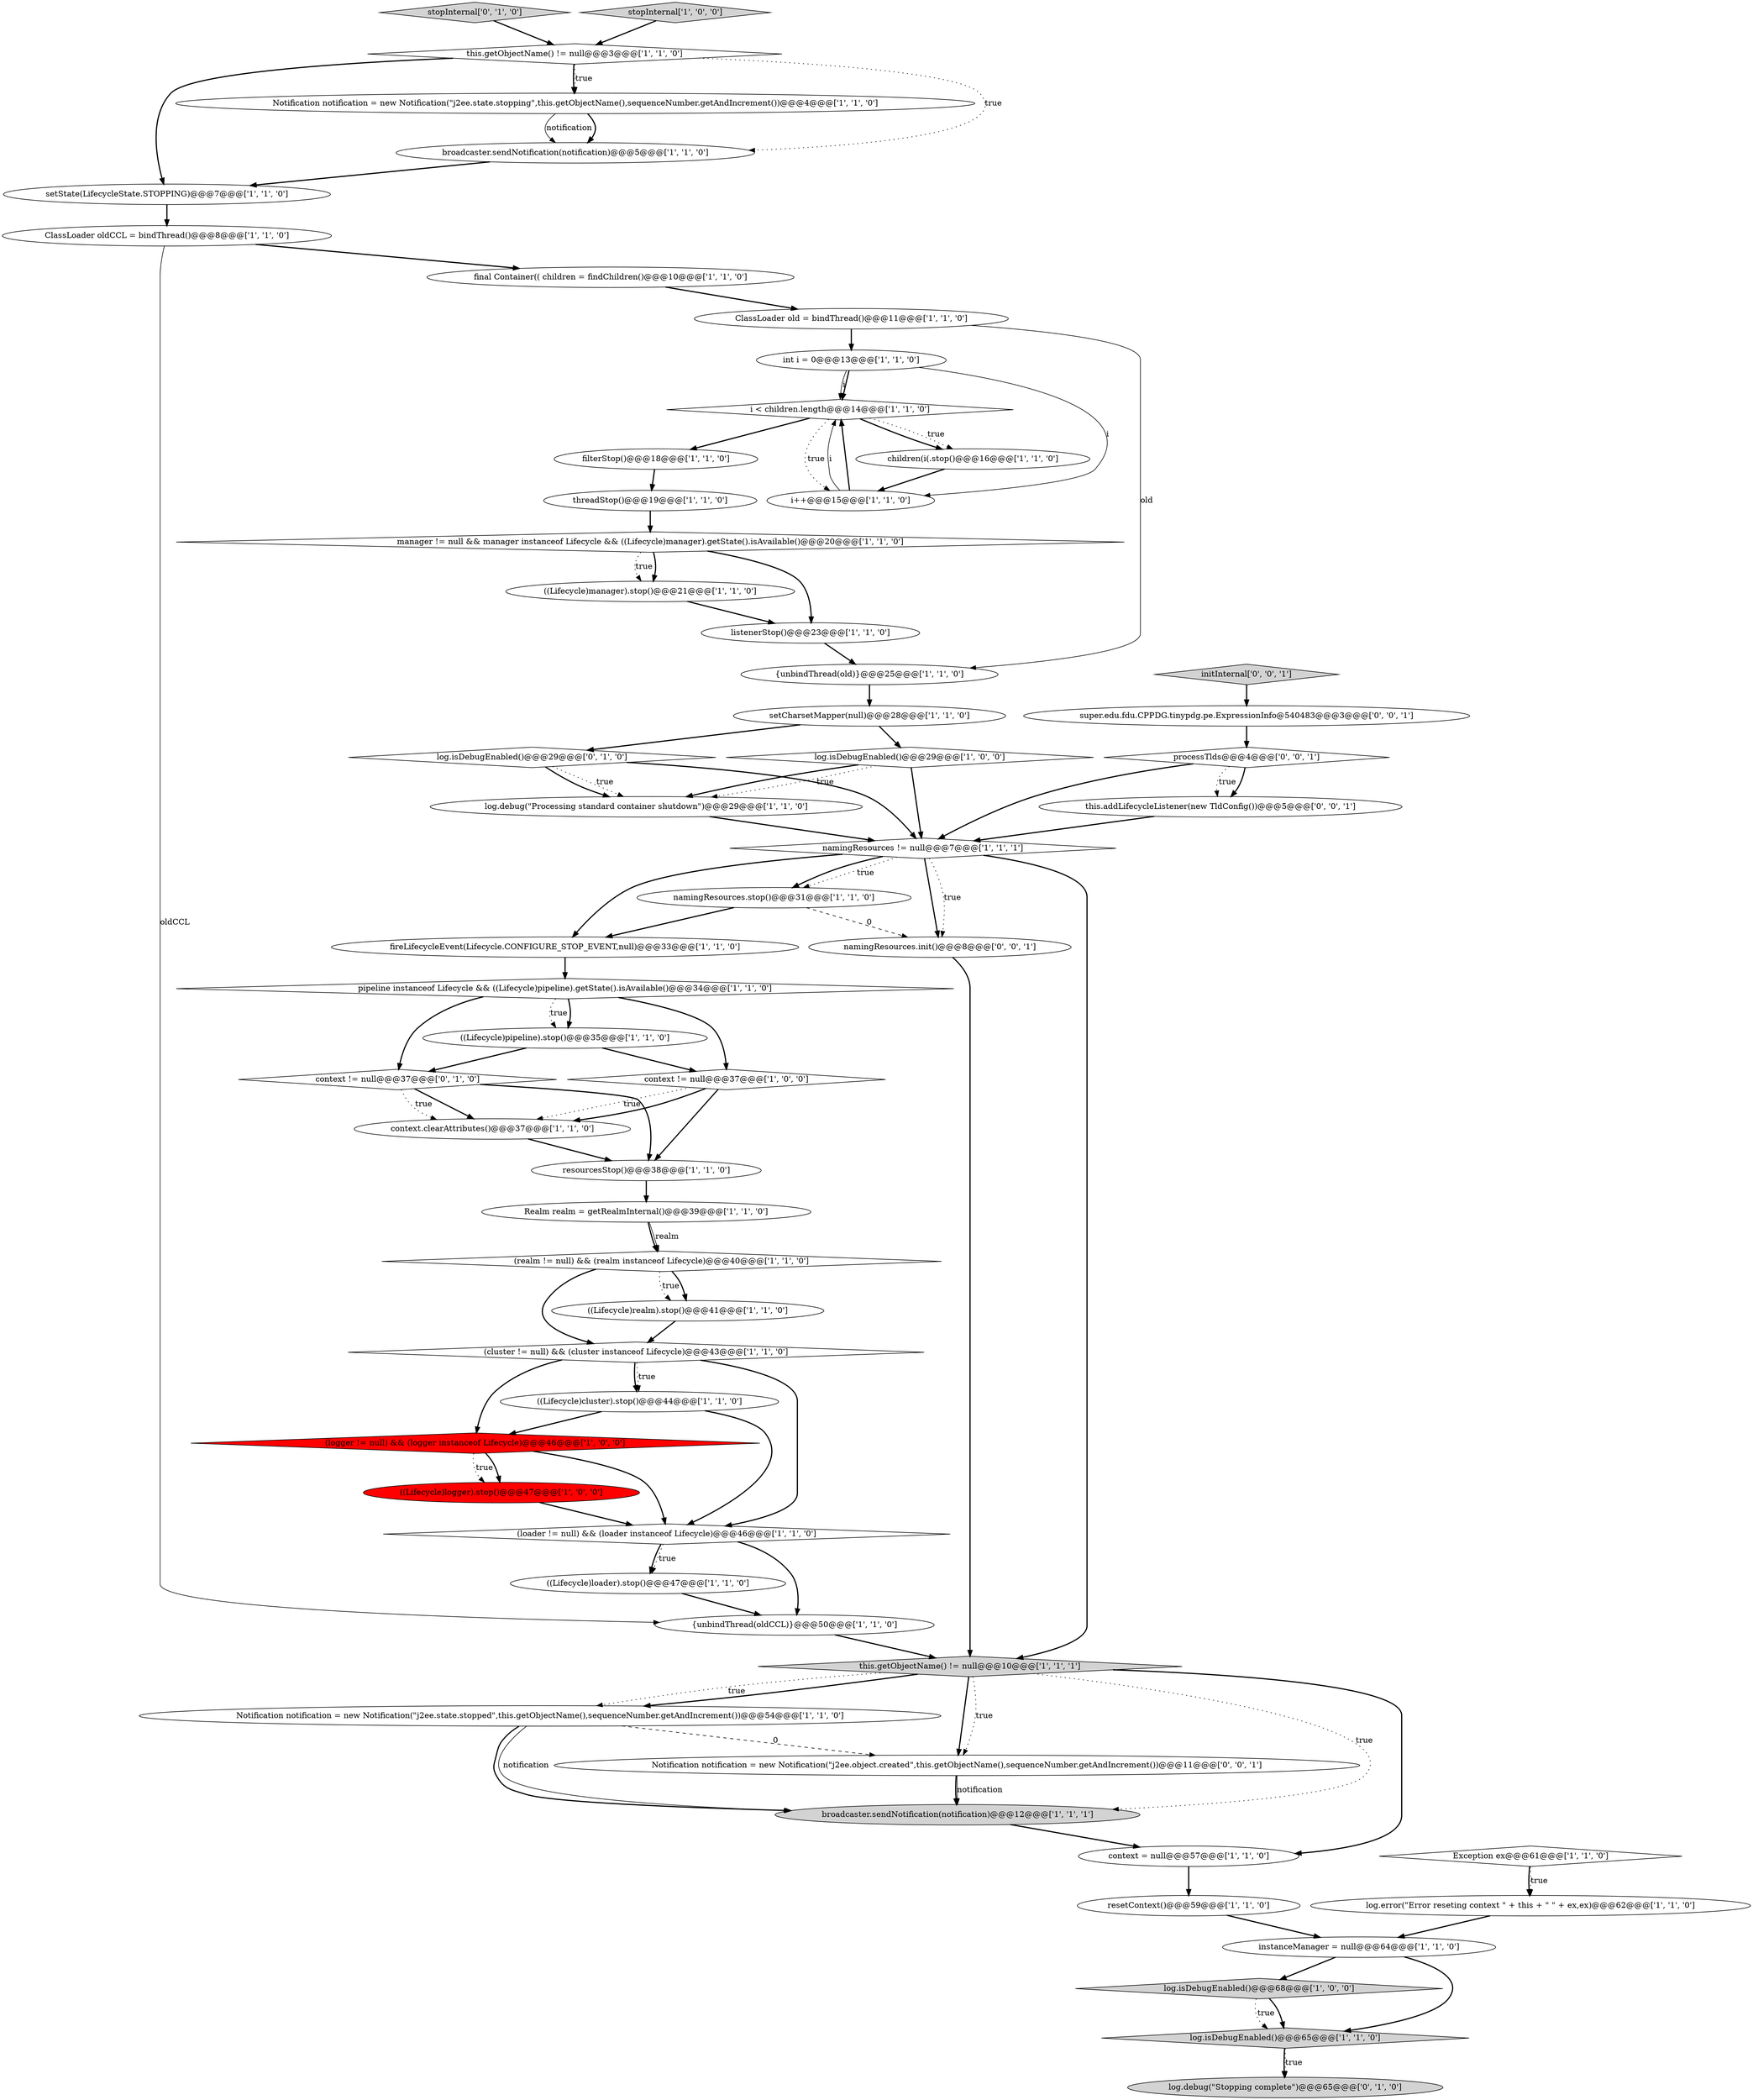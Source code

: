 digraph {
27 [style = filled, label = "Realm realm = getRealmInternal()@@@39@@@['1', '1', '0']", fillcolor = white, shape = ellipse image = "AAA0AAABBB1BBB"];
19 [style = filled, label = "resetContext()@@@59@@@['1', '1', '0']", fillcolor = white, shape = ellipse image = "AAA0AAABBB1BBB"];
14 [style = filled, label = "((Lifecycle)pipeline).stop()@@@35@@@['1', '1', '0']", fillcolor = white, shape = ellipse image = "AAA0AAABBB1BBB"];
53 [style = filled, label = "super.edu.fdu.CPPDG.tinypdg.pe.ExpressionInfo@540483@@@3@@@['0', '0', '1']", fillcolor = white, shape = ellipse image = "AAA0AAABBB3BBB"];
35 [style = filled, label = "listenerStop()@@@23@@@['1', '1', '0']", fillcolor = white, shape = ellipse image = "AAA0AAABBB1BBB"];
13 [style = filled, label = "int i = 0@@@13@@@['1', '1', '0']", fillcolor = white, shape = ellipse image = "AAA0AAABBB1BBB"];
28 [style = filled, label = "context = null@@@57@@@['1', '1', '0']", fillcolor = white, shape = ellipse image = "AAA0AAABBB1BBB"];
11 [style = filled, label = "Notification notification = new Notification(\"j2ee.state.stopped\",this.getObjectName(),sequenceNumber.getAndIncrement())@@@54@@@['1', '1', '0']", fillcolor = white, shape = ellipse image = "AAA0AAABBB1BBB"];
43 [style = filled, label = "(realm != null) && (realm instanceof Lifecycle)@@@40@@@['1', '1', '0']", fillcolor = white, shape = diamond image = "AAA0AAABBB1BBB"];
37 [style = filled, label = "log.error(\"Error reseting context \" + this + \" \" + ex,ex)@@@62@@@['1', '1', '0']", fillcolor = white, shape = ellipse image = "AAA0AAABBB1BBB"];
40 [style = filled, label = "namingResources != null@@@7@@@['1', '1', '1']", fillcolor = white, shape = diamond image = "AAA0AAABBB1BBB"];
48 [style = filled, label = "Exception ex@@@61@@@['1', '1', '0']", fillcolor = white, shape = diamond image = "AAA0AAABBB1BBB"];
46 [style = filled, label = "setState(LifecycleState.STOPPING)@@@7@@@['1', '1', '0']", fillcolor = white, shape = ellipse image = "AAA0AAABBB1BBB"];
7 [style = filled, label = "setCharsetMapper(null)@@@28@@@['1', '1', '0']", fillcolor = white, shape = ellipse image = "AAA0AAABBB1BBB"];
58 [style = filled, label = "processTlds@@@4@@@['0', '0', '1']", fillcolor = white, shape = diamond image = "AAA0AAABBB3BBB"];
18 [style = filled, label = "{unbindThread(old)}@@@25@@@['1', '1', '0']", fillcolor = white, shape = ellipse image = "AAA0AAABBB1BBB"];
56 [style = filled, label = "this.addLifecycleListener(new TldConfig())@@@5@@@['0', '0', '1']", fillcolor = white, shape = ellipse image = "AAA0AAABBB3BBB"];
6 [style = filled, label = "ClassLoader old = bindThread()@@@11@@@['1', '1', '0']", fillcolor = white, shape = ellipse image = "AAA0AAABBB1BBB"];
20 [style = filled, label = "threadStop()@@@19@@@['1', '1', '0']", fillcolor = white, shape = ellipse image = "AAA0AAABBB1BBB"];
45 [style = filled, label = "{unbindThread(oldCCL)}@@@50@@@['1', '1', '0']", fillcolor = white, shape = ellipse image = "AAA0AAABBB1BBB"];
52 [style = filled, label = "stopInternal['0', '1', '0']", fillcolor = lightgray, shape = diamond image = "AAA0AAABBB2BBB"];
44 [style = filled, label = "this.getObjectName() != null@@@3@@@['1', '1', '0']", fillcolor = white, shape = diamond image = "AAA0AAABBB1BBB"];
15 [style = filled, label = "broadcaster.sendNotification(notification)@@@12@@@['1', '1', '1']", fillcolor = lightgray, shape = ellipse image = "AAA0AAABBB1BBB"];
30 [style = filled, label = "i < children.length@@@14@@@['1', '1', '0']", fillcolor = white, shape = diamond image = "AAA0AAABBB1BBB"];
49 [style = filled, label = "context != null@@@37@@@['0', '1', '0']", fillcolor = white, shape = diamond image = "AAA0AAABBB2BBB"];
36 [style = filled, label = "log.isDebugEnabled()@@@65@@@['1', '1', '0']", fillcolor = lightgray, shape = diamond image = "AAA0AAABBB1BBB"];
25 [style = filled, label = "((Lifecycle)realm).stop()@@@41@@@['1', '1', '0']", fillcolor = white, shape = ellipse image = "AAA0AAABBB1BBB"];
34 [style = filled, label = "stopInternal['1', '0', '0']", fillcolor = lightgray, shape = diamond image = "AAA0AAABBB1BBB"];
41 [style = filled, label = "Notification notification = new Notification(\"j2ee.state.stopping\",this.getObjectName(),sequenceNumber.getAndIncrement())@@@4@@@['1', '1', '0']", fillcolor = white, shape = ellipse image = "AAA0AAABBB1BBB"];
16 [style = filled, label = "log.isDebugEnabled()@@@68@@@['1', '0', '0']", fillcolor = lightgray, shape = diamond image = "AAA0AAABBB1BBB"];
22 [style = filled, label = "broadcaster.sendNotification(notification)@@@5@@@['1', '1', '0']", fillcolor = white, shape = ellipse image = "AAA0AAABBB1BBB"];
9 [style = filled, label = "((Lifecycle)manager).stop()@@@21@@@['1', '1', '0']", fillcolor = white, shape = ellipse image = "AAA0AAABBB1BBB"];
23 [style = filled, label = "pipeline instanceof Lifecycle && ((Lifecycle)pipeline).getState().isAvailable()@@@34@@@['1', '1', '0']", fillcolor = white, shape = diamond image = "AAA0AAABBB1BBB"];
38 [style = filled, label = "filterStop()@@@18@@@['1', '1', '0']", fillcolor = white, shape = ellipse image = "AAA0AAABBB1BBB"];
10 [style = filled, label = "this.getObjectName() != null@@@10@@@['1', '1', '1']", fillcolor = lightgray, shape = diamond image = "AAA0AAABBB1BBB"];
0 [style = filled, label = "((Lifecycle)loader).stop()@@@47@@@['1', '1', '0']", fillcolor = white, shape = ellipse image = "AAA0AAABBB1BBB"];
24 [style = filled, label = "fireLifecycleEvent(Lifecycle.CONFIGURE_STOP_EVENT,null)@@@33@@@['1', '1', '0']", fillcolor = white, shape = ellipse image = "AAA0AAABBB1BBB"];
5 [style = filled, label = "(logger != null) && (logger instanceof Lifecycle)@@@46@@@['1', '0', '0']", fillcolor = red, shape = diamond image = "AAA1AAABBB1BBB"];
33 [style = filled, label = "log.debug(\"Processing standard container shutdown\")@@@29@@@['1', '1', '0']", fillcolor = white, shape = ellipse image = "AAA0AAABBB1BBB"];
39 [style = filled, label = "((Lifecycle)cluster).stop()@@@44@@@['1', '1', '0']", fillcolor = white, shape = ellipse image = "AAA0AAABBB1BBB"];
42 [style = filled, label = "resourcesStop()@@@38@@@['1', '1', '0']", fillcolor = white, shape = ellipse image = "AAA0AAABBB1BBB"];
1 [style = filled, label = "ClassLoader oldCCL = bindThread()@@@8@@@['1', '1', '0']", fillcolor = white, shape = ellipse image = "AAA0AAABBB1BBB"];
12 [style = filled, label = "i++@@@15@@@['1', '1', '0']", fillcolor = white, shape = ellipse image = "AAA0AAABBB1BBB"];
29 [style = filled, label = "((Lifecycle)logger).stop()@@@47@@@['1', '0', '0']", fillcolor = red, shape = ellipse image = "AAA1AAABBB1BBB"];
54 [style = filled, label = "Notification notification = new Notification(\"j2ee.object.created\",this.getObjectName(),sequenceNumber.getAndIncrement())@@@11@@@['0', '0', '1']", fillcolor = white, shape = ellipse image = "AAA0AAABBB3BBB"];
55 [style = filled, label = "namingResources.init()@@@8@@@['0', '0', '1']", fillcolor = white, shape = ellipse image = "AAA0AAABBB3BBB"];
57 [style = filled, label = "initInternal['0', '0', '1']", fillcolor = lightgray, shape = diamond image = "AAA0AAABBB3BBB"];
26 [style = filled, label = "children(i(.stop()@@@16@@@['1', '1', '0']", fillcolor = white, shape = ellipse image = "AAA0AAABBB1BBB"];
32 [style = filled, label = "namingResources.stop()@@@31@@@['1', '1', '0']", fillcolor = white, shape = ellipse image = "AAA0AAABBB1BBB"];
3 [style = filled, label = "instanceManager = null@@@64@@@['1', '1', '0']", fillcolor = white, shape = ellipse image = "AAA0AAABBB1BBB"];
8 [style = filled, label = "(cluster != null) && (cluster instanceof Lifecycle)@@@43@@@['1', '1', '0']", fillcolor = white, shape = diamond image = "AAA0AAABBB1BBB"];
47 [style = filled, label = "context.clearAttributes()@@@37@@@['1', '1', '0']", fillcolor = white, shape = ellipse image = "AAA0AAABBB1BBB"];
31 [style = filled, label = "(loader != null) && (loader instanceof Lifecycle)@@@46@@@['1', '1', '0']", fillcolor = white, shape = diamond image = "AAA0AAABBB1BBB"];
21 [style = filled, label = "log.isDebugEnabled()@@@29@@@['1', '0', '0']", fillcolor = white, shape = diamond image = "AAA0AAABBB1BBB"];
4 [style = filled, label = "manager != null && manager instanceof Lifecycle && ((Lifecycle)manager).getState().isAvailable()@@@20@@@['1', '1', '0']", fillcolor = white, shape = diamond image = "AAA0AAABBB1BBB"];
17 [style = filled, label = "final Container(( children = findChildren()@@@10@@@['1', '1', '0']", fillcolor = white, shape = ellipse image = "AAA0AAABBB1BBB"];
50 [style = filled, label = "log.isDebugEnabled()@@@29@@@['0', '1', '0']", fillcolor = white, shape = diamond image = "AAA0AAABBB2BBB"];
2 [style = filled, label = "context != null@@@37@@@['1', '0', '0']", fillcolor = white, shape = diamond image = "AAA0AAABBB1BBB"];
51 [style = filled, label = "log.debug(\"Stopping complete\")@@@65@@@['0', '1', '0']", fillcolor = lightgray, shape = ellipse image = "AAA0AAABBB2BBB"];
52->44 [style = bold, label=""];
10->54 [style = bold, label=""];
40->55 [style = bold, label=""];
53->58 [style = bold, label=""];
40->32 [style = dotted, label="true"];
3->16 [style = bold, label=""];
9->35 [style = bold, label=""];
37->3 [style = bold, label=""];
44->46 [style = bold, label=""];
26->12 [style = bold, label=""];
3->36 [style = bold, label=""];
39->31 [style = bold, label=""];
43->8 [style = bold, label=""];
32->55 [style = dashed, label="0"];
50->33 [style = dotted, label="true"];
40->24 [style = bold, label=""];
40->55 [style = dotted, label="true"];
41->22 [style = bold, label=""];
5->29 [style = dotted, label="true"];
8->39 [style = bold, label=""];
19->3 [style = bold, label=""];
45->10 [style = bold, label=""];
10->11 [style = bold, label=""];
5->29 [style = bold, label=""];
23->49 [style = bold, label=""];
6->18 [style = solid, label="old"];
48->37 [style = bold, label=""];
2->47 [style = dotted, label="true"];
12->30 [style = solid, label="i"];
22->46 [style = bold, label=""];
35->18 [style = bold, label=""];
11->54 [style = dashed, label="0"];
30->26 [style = bold, label=""];
30->12 [style = dotted, label="true"];
11->15 [style = solid, label="notification"];
13->30 [style = solid, label="i"];
58->56 [style = bold, label=""];
13->12 [style = solid, label="i"];
1->17 [style = bold, label=""];
23->14 [style = bold, label=""];
21->33 [style = dotted, label="true"];
23->14 [style = dotted, label="true"];
49->47 [style = dotted, label="true"];
43->25 [style = dotted, label="true"];
44->41 [style = bold, label=""];
28->19 [style = bold, label=""];
18->7 [style = bold, label=""];
56->40 [style = bold, label=""];
57->53 [style = bold, label=""];
7->50 [style = bold, label=""];
4->9 [style = bold, label=""];
38->20 [style = bold, label=""];
16->36 [style = bold, label=""];
36->51 [style = bold, label=""];
27->43 [style = bold, label=""];
47->42 [style = bold, label=""];
8->31 [style = bold, label=""];
17->6 [style = bold, label=""];
0->45 [style = bold, label=""];
39->5 [style = bold, label=""];
58->56 [style = dotted, label="true"];
31->0 [style = bold, label=""];
16->36 [style = dotted, label="true"];
8->39 [style = dotted, label="true"];
54->15 [style = bold, label=""];
31->0 [style = dotted, label="true"];
55->10 [style = bold, label=""];
44->22 [style = dotted, label="true"];
15->28 [style = bold, label=""];
10->11 [style = dotted, label="true"];
6->13 [style = bold, label=""];
34->44 [style = bold, label=""];
40->32 [style = bold, label=""];
42->27 [style = bold, label=""];
14->2 [style = bold, label=""];
50->33 [style = bold, label=""];
23->2 [style = bold, label=""];
36->51 [style = dotted, label="true"];
2->47 [style = bold, label=""];
24->23 [style = bold, label=""];
48->37 [style = dotted, label="true"];
40->10 [style = bold, label=""];
49->42 [style = bold, label=""];
30->38 [style = bold, label=""];
4->35 [style = bold, label=""];
10->28 [style = bold, label=""];
14->49 [style = bold, label=""];
21->33 [style = bold, label=""];
29->31 [style = bold, label=""];
1->45 [style = solid, label="oldCCL"];
58->40 [style = bold, label=""];
41->22 [style = solid, label="notification"];
12->30 [style = bold, label=""];
30->26 [style = dotted, label="true"];
13->30 [style = bold, label=""];
11->15 [style = bold, label=""];
20->4 [style = bold, label=""];
49->47 [style = bold, label=""];
10->15 [style = dotted, label="true"];
27->43 [style = solid, label="realm"];
54->15 [style = solid, label="notification"];
33->40 [style = bold, label=""];
8->5 [style = bold, label=""];
5->31 [style = bold, label=""];
46->1 [style = bold, label=""];
50->40 [style = bold, label=""];
7->21 [style = bold, label=""];
21->40 [style = bold, label=""];
10->54 [style = dotted, label="true"];
25->8 [style = bold, label=""];
4->9 [style = dotted, label="true"];
43->25 [style = bold, label=""];
32->24 [style = bold, label=""];
31->45 [style = bold, label=""];
2->42 [style = bold, label=""];
44->41 [style = dotted, label="true"];
}
